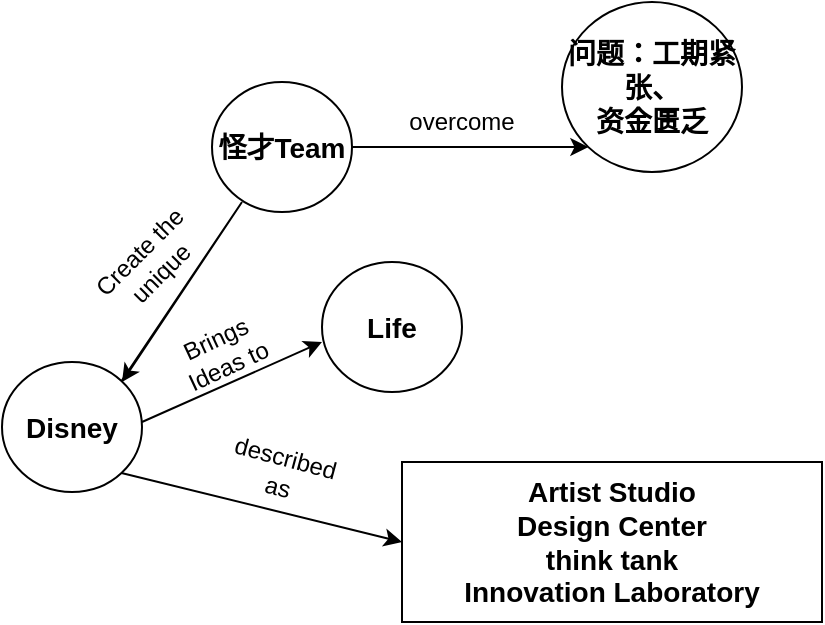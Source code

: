 <mxfile version="15.9.1" type="github">
  <diagram id="Eg2X4exUauVk93Lk7n2n" name="Page-1">
    <mxGraphModel dx="1422" dy="794" grid="1" gridSize="10" guides="1" tooltips="1" connect="1" arrows="1" fold="1" page="1" pageScale="1" pageWidth="827" pageHeight="1169" math="0" shadow="0">
      <root>
        <mxCell id="0" />
        <mxCell id="1" parent="0" />
        <mxCell id="asPSAtxc_pzzXM39m6-X-1" value="Disney" style="ellipse;whiteSpace=wrap;html=1;fontStyle=1;fontSize=14;" parent="1" vertex="1">
          <mxGeometry x="370" y="380" width="70" height="65" as="geometry" />
        </mxCell>
        <mxCell id="asPSAtxc_pzzXM39m6-X-2" value="Life" style="ellipse;whiteSpace=wrap;html=1;fontStyle=1;fontSize=14;" parent="1" vertex="1">
          <mxGeometry x="530" y="330" width="70" height="65" as="geometry" />
        </mxCell>
        <mxCell id="asPSAtxc_pzzXM39m6-X-3" value="" style="endArrow=classic;html=1;rounded=0;" parent="1" edge="1">
          <mxGeometry width="50" height="50" relative="1" as="geometry">
            <mxPoint x="440" y="410" as="sourcePoint" />
            <mxPoint x="530" y="370" as="targetPoint" />
          </mxGeometry>
        </mxCell>
        <mxCell id="asPSAtxc_pzzXM39m6-X-4" value="Brings Ideas to" style="text;html=1;strokeColor=none;fillColor=none;align=center;verticalAlign=middle;whiteSpace=wrap;rounded=0;rotation=-25;" parent="1" vertex="1">
          <mxGeometry x="450" y="360" width="60" height="30" as="geometry" />
        </mxCell>
        <mxCell id="UhHhqisBvOqcBHwaHRAv-2" value="&lt;b&gt;Artist Studio&lt;br&gt;Design Center&lt;br&gt;think tank&lt;br&gt;Innovation Laboratory&lt;/b&gt;" style="rounded=0;whiteSpace=wrap;html=1;fontSize=14;" vertex="1" parent="1">
          <mxGeometry x="570" y="430" width="210" height="80" as="geometry" />
        </mxCell>
        <mxCell id="UhHhqisBvOqcBHwaHRAv-4" value="" style="endArrow=classic;html=1;rounded=0;fontSize=14;entryX=0;entryY=0.5;entryDx=0;entryDy=0;exitX=1;exitY=1;exitDx=0;exitDy=0;" edge="1" parent="1" source="asPSAtxc_pzzXM39m6-X-1" target="UhHhqisBvOqcBHwaHRAv-2">
          <mxGeometry width="50" height="50" relative="1" as="geometry">
            <mxPoint x="390" y="400" as="sourcePoint" />
            <mxPoint x="440" y="350" as="targetPoint" />
          </mxGeometry>
        </mxCell>
        <mxCell id="UhHhqisBvOqcBHwaHRAv-6" value="described as" style="text;html=1;strokeColor=none;fillColor=none;align=center;verticalAlign=middle;whiteSpace=wrap;rounded=0;rotation=15;" vertex="1" parent="1">
          <mxGeometry x="480" y="420" width="60" height="30" as="geometry" />
        </mxCell>
        <mxCell id="UhHhqisBvOqcBHwaHRAv-14" style="edgeStyle=orthogonalEdgeStyle;rounded=0;orthogonalLoop=1;jettySize=auto;html=1;exitX=1;exitY=0.5;exitDx=0;exitDy=0;entryX=0;entryY=1;entryDx=0;entryDy=0;fontSize=14;" edge="1" parent="1" source="UhHhqisBvOqcBHwaHRAv-7" target="UhHhqisBvOqcBHwaHRAv-11">
          <mxGeometry relative="1" as="geometry" />
        </mxCell>
        <mxCell id="UhHhqisBvOqcBHwaHRAv-7" value="怪才Team" style="ellipse;whiteSpace=wrap;html=1;fontStyle=1;fontSize=14;" vertex="1" parent="1">
          <mxGeometry x="475" y="240" width="70" height="65" as="geometry" />
        </mxCell>
        <mxCell id="UhHhqisBvOqcBHwaHRAv-9" value="" style="endArrow=classic;html=1;rounded=0;fontSize=14;exitX=1;exitY=0;exitDx=0;exitDy=0;" edge="1" parent="1" source="asPSAtxc_pzzXM39m6-X-1">
          <mxGeometry width="50" height="50" relative="1" as="geometry">
            <mxPoint x="390" y="400" as="sourcePoint" />
            <mxPoint x="430" y="390" as="targetPoint" />
            <Array as="points">
              <mxPoint x="490" y="300" />
            </Array>
          </mxGeometry>
        </mxCell>
        <mxCell id="UhHhqisBvOqcBHwaHRAv-10" value="Create the unique" style="text;html=1;strokeColor=none;fillColor=none;align=center;verticalAlign=middle;whiteSpace=wrap;rounded=0;rotation=-45;" vertex="1" parent="1">
          <mxGeometry x="414" y="290" width="60" height="80" as="geometry" />
        </mxCell>
        <mxCell id="UhHhqisBvOqcBHwaHRAv-11" value="问题：工期紧张、&lt;br&gt;资金匮乏" style="ellipse;whiteSpace=wrap;html=1;fontStyle=1;fontSize=14;" vertex="1" parent="1">
          <mxGeometry x="650" y="200" width="90" height="85" as="geometry" />
        </mxCell>
        <mxCell id="UhHhqisBvOqcBHwaHRAv-15" value="overcome" style="text;html=1;strokeColor=none;fillColor=none;align=center;verticalAlign=middle;whiteSpace=wrap;rounded=0;rotation=0;" vertex="1" parent="1">
          <mxGeometry x="570" y="220" width="60" height="80" as="geometry" />
        </mxCell>
      </root>
    </mxGraphModel>
  </diagram>
</mxfile>
